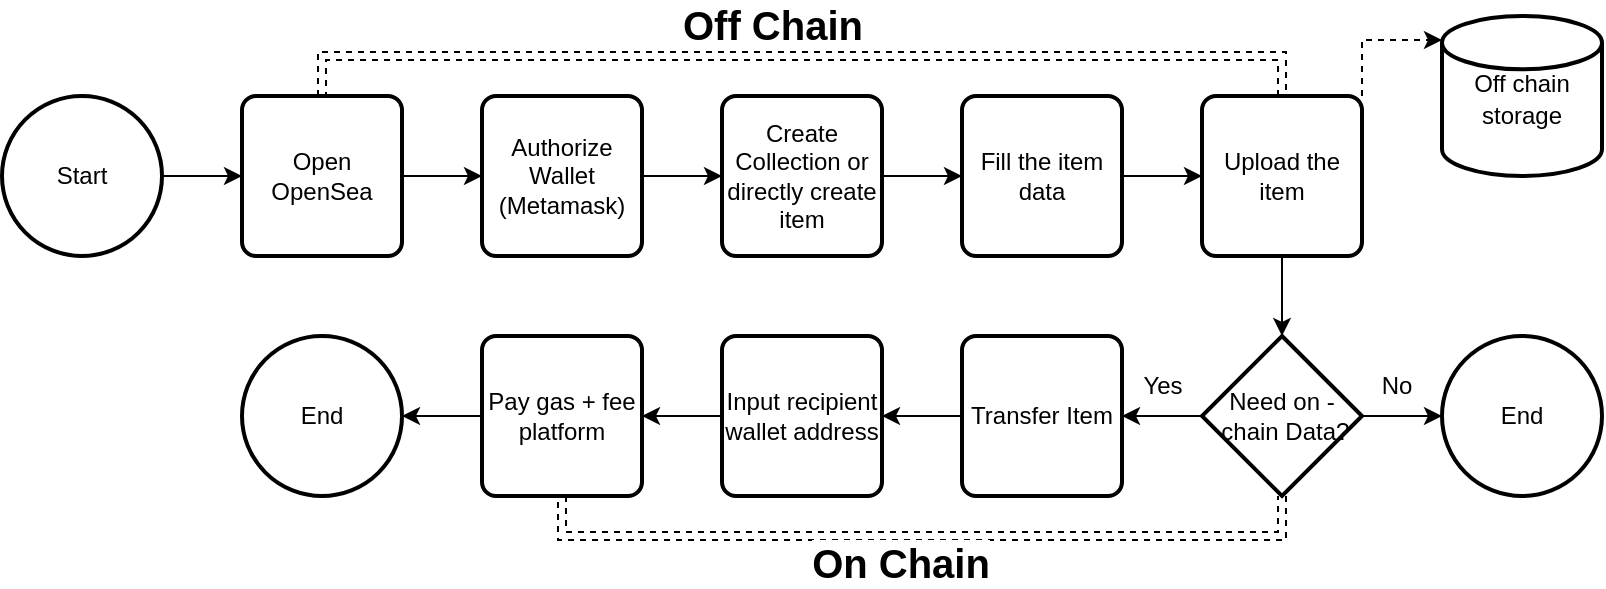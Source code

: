 <mxfile version="20.5.3" type="github">
  <diagram id="FpP51rt_VTiQ8rhDy_tV" name="Page-1">
    <mxGraphModel dx="1157" dy="589" grid="1" gridSize="10" guides="1" tooltips="1" connect="1" arrows="1" fold="1" page="1" pageScale="1" pageWidth="850" pageHeight="1100" math="0" shadow="0">
      <root>
        <mxCell id="0" />
        <mxCell id="1" parent="0" />
        <mxCell id="QDiysfprYz3dqXC4Jzmk-6" style="edgeStyle=orthogonalEdgeStyle;rounded=0;orthogonalLoop=1;jettySize=auto;html=1;exitX=1;exitY=0.5;exitDx=0;exitDy=0;exitPerimeter=0;entryX=0;entryY=0.5;entryDx=0;entryDy=0;" edge="1" parent="1" source="QDiysfprYz3dqXC4Jzmk-1" target="QDiysfprYz3dqXC4Jzmk-2">
          <mxGeometry relative="1" as="geometry" />
        </mxCell>
        <mxCell id="QDiysfprYz3dqXC4Jzmk-1" value="Start" style="strokeWidth=2;html=1;shape=mxgraph.flowchart.start_2;whiteSpace=wrap;" vertex="1" parent="1">
          <mxGeometry x="40" y="120" width="80" height="80" as="geometry" />
        </mxCell>
        <mxCell id="QDiysfprYz3dqXC4Jzmk-7" style="edgeStyle=orthogonalEdgeStyle;rounded=0;orthogonalLoop=1;jettySize=auto;html=1;exitX=1;exitY=0.5;exitDx=0;exitDy=0;entryX=0;entryY=0.5;entryDx=0;entryDy=0;" edge="1" parent="1" source="QDiysfprYz3dqXC4Jzmk-2" target="QDiysfprYz3dqXC4Jzmk-3">
          <mxGeometry relative="1" as="geometry" />
        </mxCell>
        <mxCell id="QDiysfprYz3dqXC4Jzmk-13" style="edgeStyle=orthogonalEdgeStyle;rounded=0;orthogonalLoop=1;jettySize=auto;html=1;exitX=0.5;exitY=0;exitDx=0;exitDy=0;entryX=0.5;entryY=0;entryDx=0;entryDy=0;shape=link;dashed=1;" edge="1" parent="1" source="QDiysfprYz3dqXC4Jzmk-2" target="QDiysfprYz3dqXC4Jzmk-10">
          <mxGeometry relative="1" as="geometry" />
        </mxCell>
        <mxCell id="QDiysfprYz3dqXC4Jzmk-14" value="&lt;b&gt;Off Chain&lt;/b&gt;" style="edgeLabel;html=1;align=center;verticalAlign=middle;resizable=0;points=[];fontSize=20;" vertex="1" connectable="0" parent="QDiysfprYz3dqXC4Jzmk-13">
          <mxGeometry x="0.119" y="4" relative="1" as="geometry">
            <mxPoint x="-46" y="-12" as="offset" />
          </mxGeometry>
        </mxCell>
        <mxCell id="QDiysfprYz3dqXC4Jzmk-2" value="Open OpenSea" style="rounded=1;whiteSpace=wrap;html=1;absoluteArcSize=1;arcSize=14;strokeWidth=2;" vertex="1" parent="1">
          <mxGeometry x="160" y="120" width="80" height="80" as="geometry" />
        </mxCell>
        <mxCell id="QDiysfprYz3dqXC4Jzmk-8" style="edgeStyle=orthogonalEdgeStyle;rounded=0;orthogonalLoop=1;jettySize=auto;html=1;exitX=1;exitY=0.5;exitDx=0;exitDy=0;entryX=0;entryY=0.5;entryDx=0;entryDy=0;" edge="1" parent="1" source="QDiysfprYz3dqXC4Jzmk-3" target="QDiysfprYz3dqXC4Jzmk-4">
          <mxGeometry relative="1" as="geometry" />
        </mxCell>
        <mxCell id="QDiysfprYz3dqXC4Jzmk-3" value="Authorize Wallet (Metamask)" style="rounded=1;whiteSpace=wrap;html=1;absoluteArcSize=1;arcSize=14;strokeWidth=2;" vertex="1" parent="1">
          <mxGeometry x="280" y="120" width="80" height="80" as="geometry" />
        </mxCell>
        <mxCell id="QDiysfprYz3dqXC4Jzmk-9" style="edgeStyle=orthogonalEdgeStyle;rounded=0;orthogonalLoop=1;jettySize=auto;html=1;exitX=1;exitY=0.5;exitDx=0;exitDy=0;entryX=0;entryY=0.5;entryDx=0;entryDy=0;" edge="1" parent="1" source="QDiysfprYz3dqXC4Jzmk-4" target="QDiysfprYz3dqXC4Jzmk-5">
          <mxGeometry relative="1" as="geometry" />
        </mxCell>
        <mxCell id="QDiysfprYz3dqXC4Jzmk-4" value="Create Collection or directly create item" style="rounded=1;whiteSpace=wrap;html=1;absoluteArcSize=1;arcSize=14;strokeWidth=2;" vertex="1" parent="1">
          <mxGeometry x="400" y="120" width="80" height="80" as="geometry" />
        </mxCell>
        <mxCell id="QDiysfprYz3dqXC4Jzmk-11" style="edgeStyle=orthogonalEdgeStyle;rounded=0;orthogonalLoop=1;jettySize=auto;html=1;exitX=1;exitY=0.5;exitDx=0;exitDy=0;entryX=0;entryY=0.5;entryDx=0;entryDy=0;" edge="1" parent="1" source="QDiysfprYz3dqXC4Jzmk-5" target="QDiysfprYz3dqXC4Jzmk-10">
          <mxGeometry relative="1" as="geometry" />
        </mxCell>
        <mxCell id="QDiysfprYz3dqXC4Jzmk-5" value="Fill the item data" style="rounded=1;whiteSpace=wrap;html=1;absoluteArcSize=1;arcSize=14;strokeWidth=2;" vertex="1" parent="1">
          <mxGeometry x="520" y="120" width="80" height="80" as="geometry" />
        </mxCell>
        <mxCell id="QDiysfprYz3dqXC4Jzmk-16" style="edgeStyle=orthogonalEdgeStyle;rounded=0;orthogonalLoop=1;jettySize=auto;html=1;exitX=1;exitY=0;exitDx=0;exitDy=0;entryX=0;entryY=0.15;entryDx=0;entryDy=0;entryPerimeter=0;fontSize=20;dashed=1;" edge="1" parent="1" source="QDiysfprYz3dqXC4Jzmk-10" target="QDiysfprYz3dqXC4Jzmk-15">
          <mxGeometry relative="1" as="geometry" />
        </mxCell>
        <mxCell id="QDiysfprYz3dqXC4Jzmk-18" style="edgeStyle=orthogonalEdgeStyle;rounded=0;orthogonalLoop=1;jettySize=auto;html=1;exitX=0.5;exitY=1;exitDx=0;exitDy=0;entryX=0.5;entryY=0;entryDx=0;entryDy=0;entryPerimeter=0;fontSize=12;" edge="1" parent="1" source="QDiysfprYz3dqXC4Jzmk-10" target="QDiysfprYz3dqXC4Jzmk-17">
          <mxGeometry relative="1" as="geometry" />
        </mxCell>
        <mxCell id="QDiysfprYz3dqXC4Jzmk-10" value="Upload the item" style="rounded=1;whiteSpace=wrap;html=1;absoluteArcSize=1;arcSize=14;strokeWidth=2;" vertex="1" parent="1">
          <mxGeometry x="640" y="120" width="80" height="80" as="geometry" />
        </mxCell>
        <mxCell id="QDiysfprYz3dqXC4Jzmk-15" value="&lt;p style=&quot;line-height: 63%;&quot;&gt;&lt;font style=&quot;font-size: 12px;&quot;&gt;Off chain storage&lt;/font&gt;&lt;/p&gt;" style="strokeWidth=2;html=1;shape=mxgraph.flowchart.database;whiteSpace=wrap;fontSize=20;align=center;" vertex="1" parent="1">
          <mxGeometry x="760" y="80" width="80" height="80" as="geometry" />
        </mxCell>
        <mxCell id="QDiysfprYz3dqXC4Jzmk-21" style="edgeStyle=orthogonalEdgeStyle;rounded=0;orthogonalLoop=1;jettySize=auto;html=1;exitX=1;exitY=0.5;exitDx=0;exitDy=0;exitPerimeter=0;fontSize=12;" edge="1" parent="1" source="QDiysfprYz3dqXC4Jzmk-17" target="QDiysfprYz3dqXC4Jzmk-19">
          <mxGeometry relative="1" as="geometry">
            <Array as="points">
              <mxPoint x="730" y="280" />
              <mxPoint x="730" y="280" />
            </Array>
          </mxGeometry>
        </mxCell>
        <mxCell id="QDiysfprYz3dqXC4Jzmk-23" style="edgeStyle=orthogonalEdgeStyle;rounded=0;orthogonalLoop=1;jettySize=auto;html=1;exitX=0;exitY=0.5;exitDx=0;exitDy=0;exitPerimeter=0;entryX=1;entryY=0.5;entryDx=0;entryDy=0;fontSize=12;" edge="1" parent="1" source="QDiysfprYz3dqXC4Jzmk-17" target="QDiysfprYz3dqXC4Jzmk-22">
          <mxGeometry relative="1" as="geometry" />
        </mxCell>
        <mxCell id="QDiysfprYz3dqXC4Jzmk-32" style="edgeStyle=orthogonalEdgeStyle;rounded=0;orthogonalLoop=1;jettySize=auto;html=1;exitX=0.5;exitY=1;exitDx=0;exitDy=0;exitPerimeter=0;entryX=0.5;entryY=1;entryDx=0;entryDy=0;fontSize=12;shape=link;dashed=1;" edge="1" parent="1" source="QDiysfprYz3dqXC4Jzmk-17" target="QDiysfprYz3dqXC4Jzmk-28">
          <mxGeometry relative="1" as="geometry" />
        </mxCell>
        <mxCell id="QDiysfprYz3dqXC4Jzmk-17" value="&lt;p style=&quot;line-height: 120%;&quot;&gt;&lt;font style=&quot;font-size: 12px;&quot;&gt;Need&amp;nbsp;&lt;/font&gt;&lt;font style=&quot;background-color: initial; font-size: 12px;&quot;&gt;on -&amp;nbsp;&lt;/font&gt;&lt;span style=&quot;background-color: initial;&quot;&gt;chain Data?&lt;/span&gt;&lt;/p&gt;" style="strokeWidth=2;html=1;shape=mxgraph.flowchart.decision;whiteSpace=wrap;fontSize=12;" vertex="1" parent="1">
          <mxGeometry x="640" y="240" width="80" height="80" as="geometry" />
        </mxCell>
        <mxCell id="QDiysfprYz3dqXC4Jzmk-19" value="End" style="strokeWidth=2;html=1;shape=mxgraph.flowchart.start_2;whiteSpace=wrap;" vertex="1" parent="1">
          <mxGeometry x="760" y="240" width="80" height="80" as="geometry" />
        </mxCell>
        <mxCell id="QDiysfprYz3dqXC4Jzmk-27" style="edgeStyle=orthogonalEdgeStyle;rounded=0;orthogonalLoop=1;jettySize=auto;html=1;exitX=0;exitY=0.5;exitDx=0;exitDy=0;entryX=1;entryY=0.5;entryDx=0;entryDy=0;fontSize=12;" edge="1" parent="1" source="QDiysfprYz3dqXC4Jzmk-22" target="QDiysfprYz3dqXC4Jzmk-26">
          <mxGeometry relative="1" as="geometry" />
        </mxCell>
        <mxCell id="QDiysfprYz3dqXC4Jzmk-22" value="Transfer Item" style="rounded=1;whiteSpace=wrap;html=1;absoluteArcSize=1;arcSize=14;strokeWidth=2;" vertex="1" parent="1">
          <mxGeometry x="520" y="240" width="80" height="80" as="geometry" />
        </mxCell>
        <mxCell id="QDiysfprYz3dqXC4Jzmk-24" value="No" style="text;html=1;align=center;verticalAlign=middle;resizable=0;points=[];autosize=1;strokeColor=none;fillColor=none;fontSize=12;" vertex="1" parent="1">
          <mxGeometry x="717" y="250" width="40" height="30" as="geometry" />
        </mxCell>
        <mxCell id="QDiysfprYz3dqXC4Jzmk-25" value="Yes" style="text;html=1;align=center;verticalAlign=middle;resizable=0;points=[];autosize=1;strokeColor=none;fillColor=none;fontSize=12;" vertex="1" parent="1">
          <mxGeometry x="600" y="250" width="40" height="30" as="geometry" />
        </mxCell>
        <mxCell id="QDiysfprYz3dqXC4Jzmk-29" style="edgeStyle=orthogonalEdgeStyle;rounded=0;orthogonalLoop=1;jettySize=auto;html=1;exitX=0;exitY=0.5;exitDx=0;exitDy=0;entryX=1;entryY=0.5;entryDx=0;entryDy=0;fontSize=12;" edge="1" parent="1" source="QDiysfprYz3dqXC4Jzmk-26" target="QDiysfprYz3dqXC4Jzmk-28">
          <mxGeometry relative="1" as="geometry" />
        </mxCell>
        <mxCell id="QDiysfprYz3dqXC4Jzmk-26" value="Input recipient wallet address" style="rounded=1;whiteSpace=wrap;html=1;absoluteArcSize=1;arcSize=14;strokeWidth=2;" vertex="1" parent="1">
          <mxGeometry x="400" y="240" width="80" height="80" as="geometry" />
        </mxCell>
        <mxCell id="QDiysfprYz3dqXC4Jzmk-31" style="edgeStyle=orthogonalEdgeStyle;rounded=0;orthogonalLoop=1;jettySize=auto;html=1;exitX=0;exitY=0.5;exitDx=0;exitDy=0;entryX=1;entryY=0.5;entryDx=0;entryDy=0;entryPerimeter=0;fontSize=12;" edge="1" parent="1" source="QDiysfprYz3dqXC4Jzmk-28" target="QDiysfprYz3dqXC4Jzmk-30">
          <mxGeometry relative="1" as="geometry" />
        </mxCell>
        <mxCell id="QDiysfprYz3dqXC4Jzmk-28" value="Pay gas + fee platform" style="rounded=1;whiteSpace=wrap;html=1;absoluteArcSize=1;arcSize=14;strokeWidth=2;" vertex="1" parent="1">
          <mxGeometry x="280" y="240" width="80" height="80" as="geometry" />
        </mxCell>
        <mxCell id="QDiysfprYz3dqXC4Jzmk-30" value="End" style="strokeWidth=2;html=1;shape=mxgraph.flowchart.start_2;whiteSpace=wrap;" vertex="1" parent="1">
          <mxGeometry x="160" y="240" width="80" height="80" as="geometry" />
        </mxCell>
        <mxCell id="QDiysfprYz3dqXC4Jzmk-33" value="&lt;b&gt;On Chain&lt;/b&gt;" style="edgeLabel;html=1;align=center;verticalAlign=middle;resizable=0;points=[];fontSize=20;" vertex="1" connectable="0" parent="1">
          <mxGeometry x="500.0" y="349.997" as="geometry">
            <mxPoint x="-11" y="3" as="offset" />
          </mxGeometry>
        </mxCell>
      </root>
    </mxGraphModel>
  </diagram>
</mxfile>

